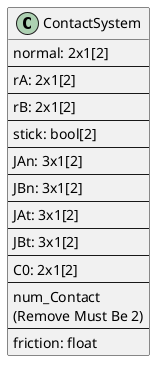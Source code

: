 @startuml contact

class ContactSystem {
    normal: 2x1[2]
    ---
    rA: 2x1[2]
    ---
    rB: 2x1[2]
    ---
    stick: bool[2]
    ---
    JAn: 3x1[2]
    ---
    JBn: 3x1[2]
    ---
    JAt: 3x1[2]
    ---
    JBt: 3x1[2]
    ---
    C0: 2x1[2]
    ---
    num_Contact
    (Remove Must Be 2)
    ---
    friction: float
}

@enduml